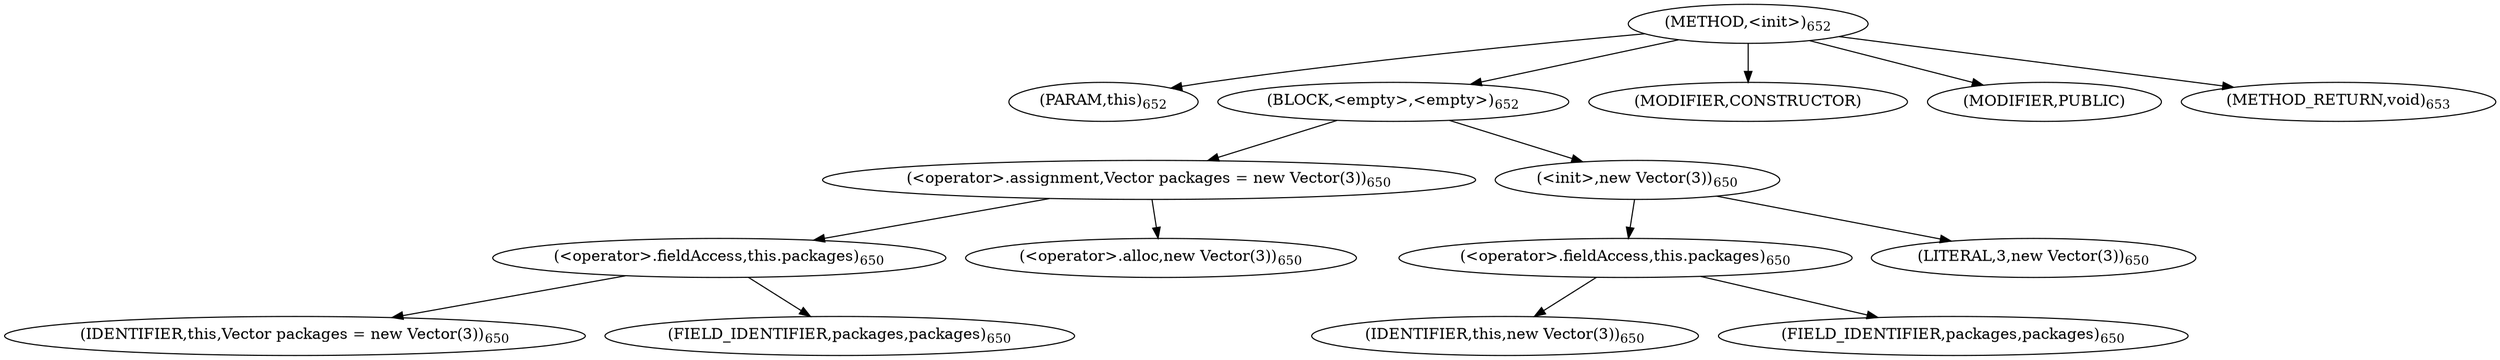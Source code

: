digraph "&lt;init&gt;" {  
"2100" [label = <(METHOD,&lt;init&gt;)<SUB>652</SUB>> ]
"2101" [label = <(PARAM,this)<SUB>652</SUB>> ]
"2102" [label = <(BLOCK,&lt;empty&gt;,&lt;empty&gt;)<SUB>652</SUB>> ]
"2103" [label = <(&lt;operator&gt;.assignment,Vector packages = new Vector(3))<SUB>650</SUB>> ]
"2104" [label = <(&lt;operator&gt;.fieldAccess,this.packages)<SUB>650</SUB>> ]
"2105" [label = <(IDENTIFIER,this,Vector packages = new Vector(3))<SUB>650</SUB>> ]
"2106" [label = <(FIELD_IDENTIFIER,packages,packages)<SUB>650</SUB>> ]
"2107" [label = <(&lt;operator&gt;.alloc,new Vector(3))<SUB>650</SUB>> ]
"2108" [label = <(&lt;init&gt;,new Vector(3))<SUB>650</SUB>> ]
"2109" [label = <(&lt;operator&gt;.fieldAccess,this.packages)<SUB>650</SUB>> ]
"2110" [label = <(IDENTIFIER,this,new Vector(3))<SUB>650</SUB>> ]
"2111" [label = <(FIELD_IDENTIFIER,packages,packages)<SUB>650</SUB>> ]
"2112" [label = <(LITERAL,3,new Vector(3))<SUB>650</SUB>> ]
"2113" [label = <(MODIFIER,CONSTRUCTOR)> ]
"2114" [label = <(MODIFIER,PUBLIC)> ]
"2115" [label = <(METHOD_RETURN,void)<SUB>653</SUB>> ]
  "2100" -> "2101" 
  "2100" -> "2102" 
  "2100" -> "2113" 
  "2100" -> "2114" 
  "2100" -> "2115" 
  "2102" -> "2103" 
  "2102" -> "2108" 
  "2103" -> "2104" 
  "2103" -> "2107" 
  "2104" -> "2105" 
  "2104" -> "2106" 
  "2108" -> "2109" 
  "2108" -> "2112" 
  "2109" -> "2110" 
  "2109" -> "2111" 
}
